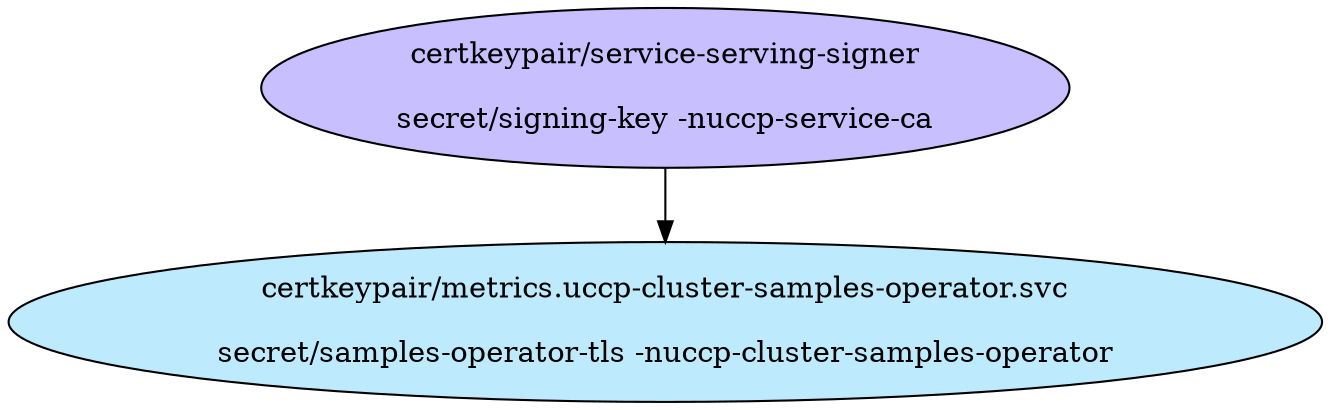 digraph "Local Certificate" {
  // Node definitions.
  1 [
    label="certkeypair/service-serving-signer\n\nsecret/signing-key -nuccp-service-ca\n"
    style=filled
    fillcolor="#c7bfff"
  ];
  56 [
    label="certkeypair/metrics.uccp-cluster-samples-operator.svc\n\nsecret/samples-operator-tls -nuccp-cluster-samples-operator\n"
    style=filled
    fillcolor="#bdebfd"
  ];

  // Edge definitions.
  1 -> 56;
}